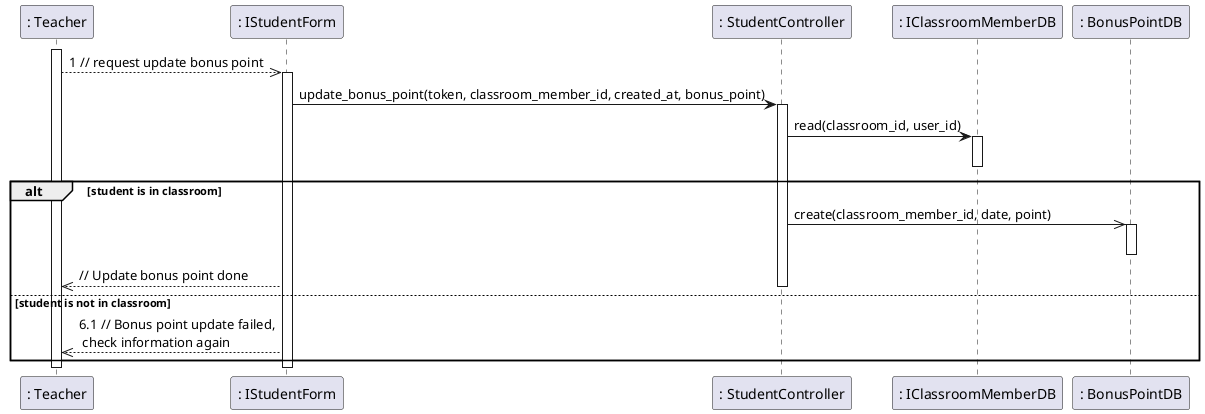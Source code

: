 @startuml updateBonusPoint


activate ": Teacher"

": Teacher" -->> ": IStudentForm": 1 // request update bonus point
activate ": IStudentForm"
": IStudentForm" -> ": StudentController": update_bonus_point(token, classroom_member_id, created_at, bonus_point)
activate ": StudentController"
": StudentController" -> ": IClassroomMemberDB": read(classroom_id, user_id)
activate ": IClassroomMemberDB"
deactivate ": IClassroomMemberDB"
alt student is in classroom
    ": StudentController" ->> ": BonusPointDB": create(classroom_member_id, date, point)
    activate ": BonusPointDB"
    deactivate ": BonusPointDB"
    ": IStudentForm" -->> ": Teacher": // Update bonus point done
else student is not in classroom
    deactivate ": StudentController"
    ": IStudentForm" -->> ": Teacher": 6.1 // Bonus point update failed,\n check information again
end

deactivate ": Teacher"
deactivate ": IStudentForm"


@enduml